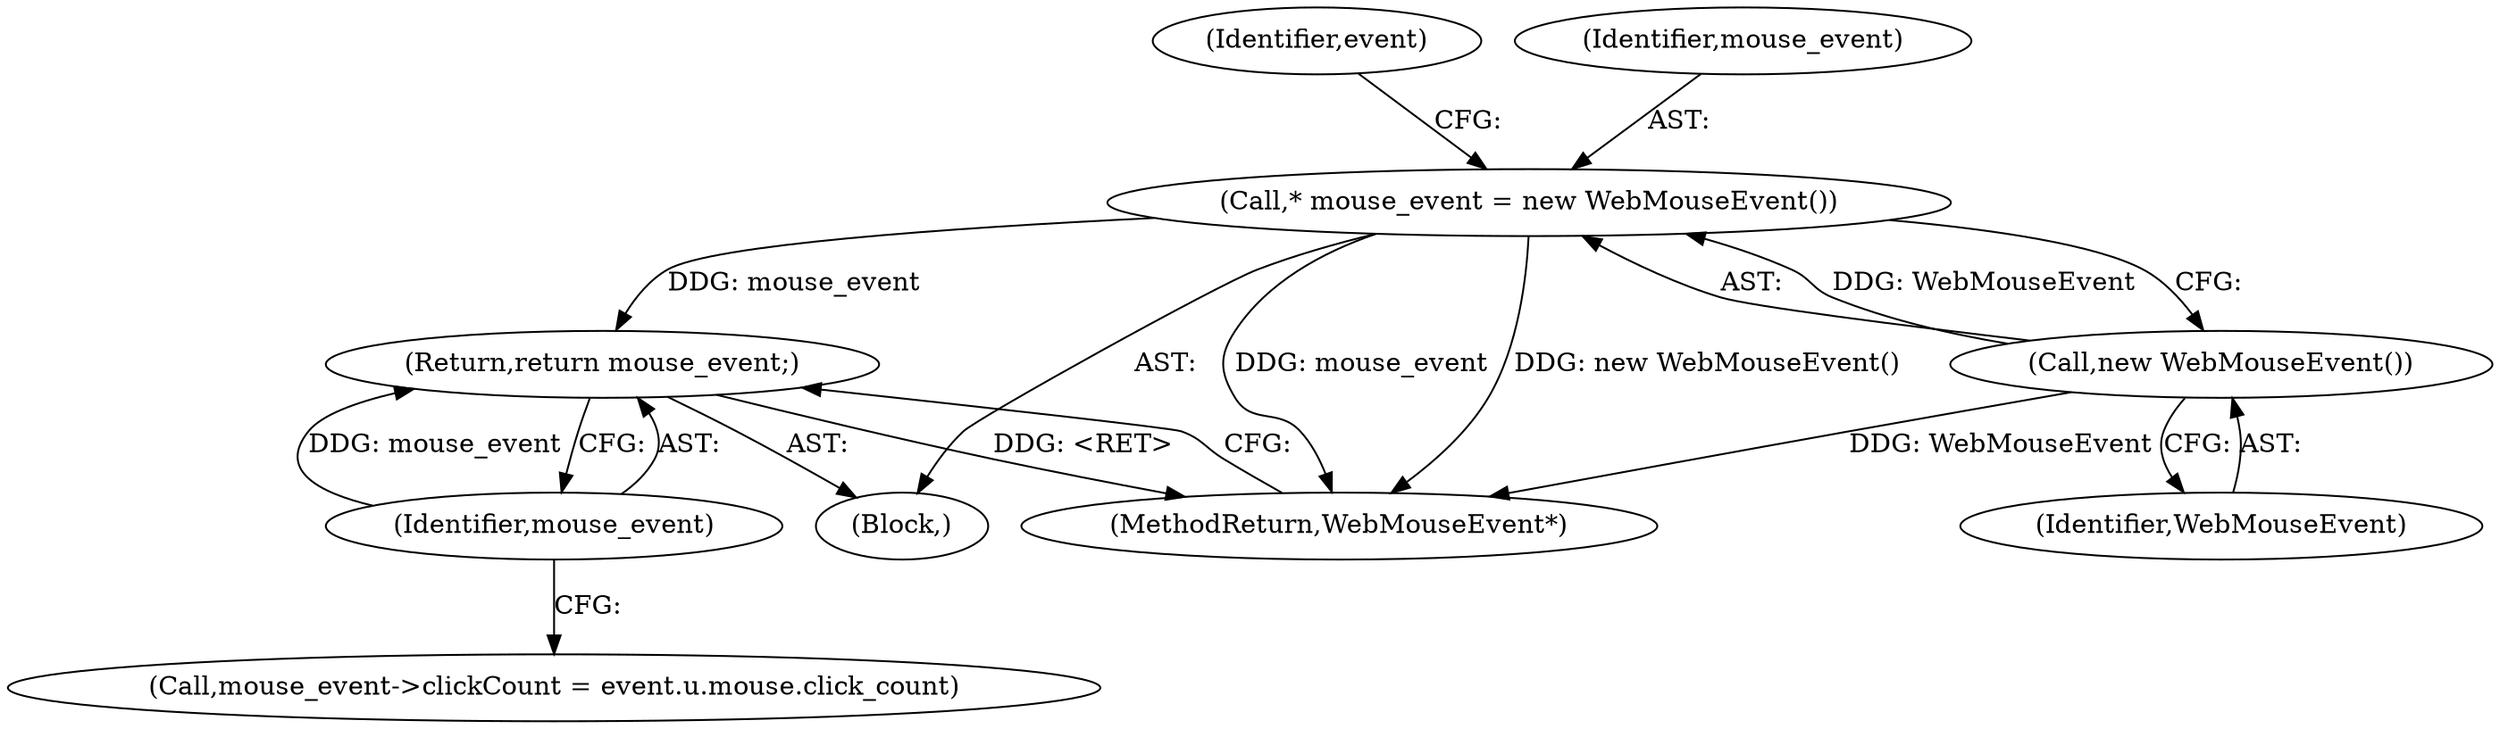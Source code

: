 digraph "0_Chrome_db5523bcb7e0419955172709c241a188ab94e8e0@pointer" {
"1000225" [label="(Return,return mouse_event;)"];
"1000226" [label="(Identifier,mouse_event)"];
"1000104" [label="(Call,* mouse_event = new WebMouseEvent())"];
"1000106" [label="(Call,new WebMouseEvent())"];
"1000227" [label="(MethodReturn,WebMouseEvent*)"];
"1000214" [label="(Call,mouse_event->clickCount = event.u.mouse.click_count)"];
"1000110" [label="(Identifier,event)"];
"1000102" [label="(Block,)"];
"1000105" [label="(Identifier,mouse_event)"];
"1000104" [label="(Call,* mouse_event = new WebMouseEvent())"];
"1000226" [label="(Identifier,mouse_event)"];
"1000106" [label="(Call,new WebMouseEvent())"];
"1000107" [label="(Identifier,WebMouseEvent)"];
"1000225" [label="(Return,return mouse_event;)"];
"1000225" -> "1000102"  [label="AST: "];
"1000225" -> "1000226"  [label="CFG: "];
"1000226" -> "1000225"  [label="AST: "];
"1000227" -> "1000225"  [label="CFG: "];
"1000225" -> "1000227"  [label="DDG: <RET>"];
"1000226" -> "1000225"  [label="DDG: mouse_event"];
"1000104" -> "1000225"  [label="DDG: mouse_event"];
"1000226" -> "1000214"  [label="CFG: "];
"1000104" -> "1000102"  [label="AST: "];
"1000104" -> "1000106"  [label="CFG: "];
"1000105" -> "1000104"  [label="AST: "];
"1000106" -> "1000104"  [label="AST: "];
"1000110" -> "1000104"  [label="CFG: "];
"1000104" -> "1000227"  [label="DDG: mouse_event"];
"1000104" -> "1000227"  [label="DDG: new WebMouseEvent()"];
"1000106" -> "1000104"  [label="DDG: WebMouseEvent"];
"1000106" -> "1000107"  [label="CFG: "];
"1000107" -> "1000106"  [label="AST: "];
"1000106" -> "1000227"  [label="DDG: WebMouseEvent"];
}
